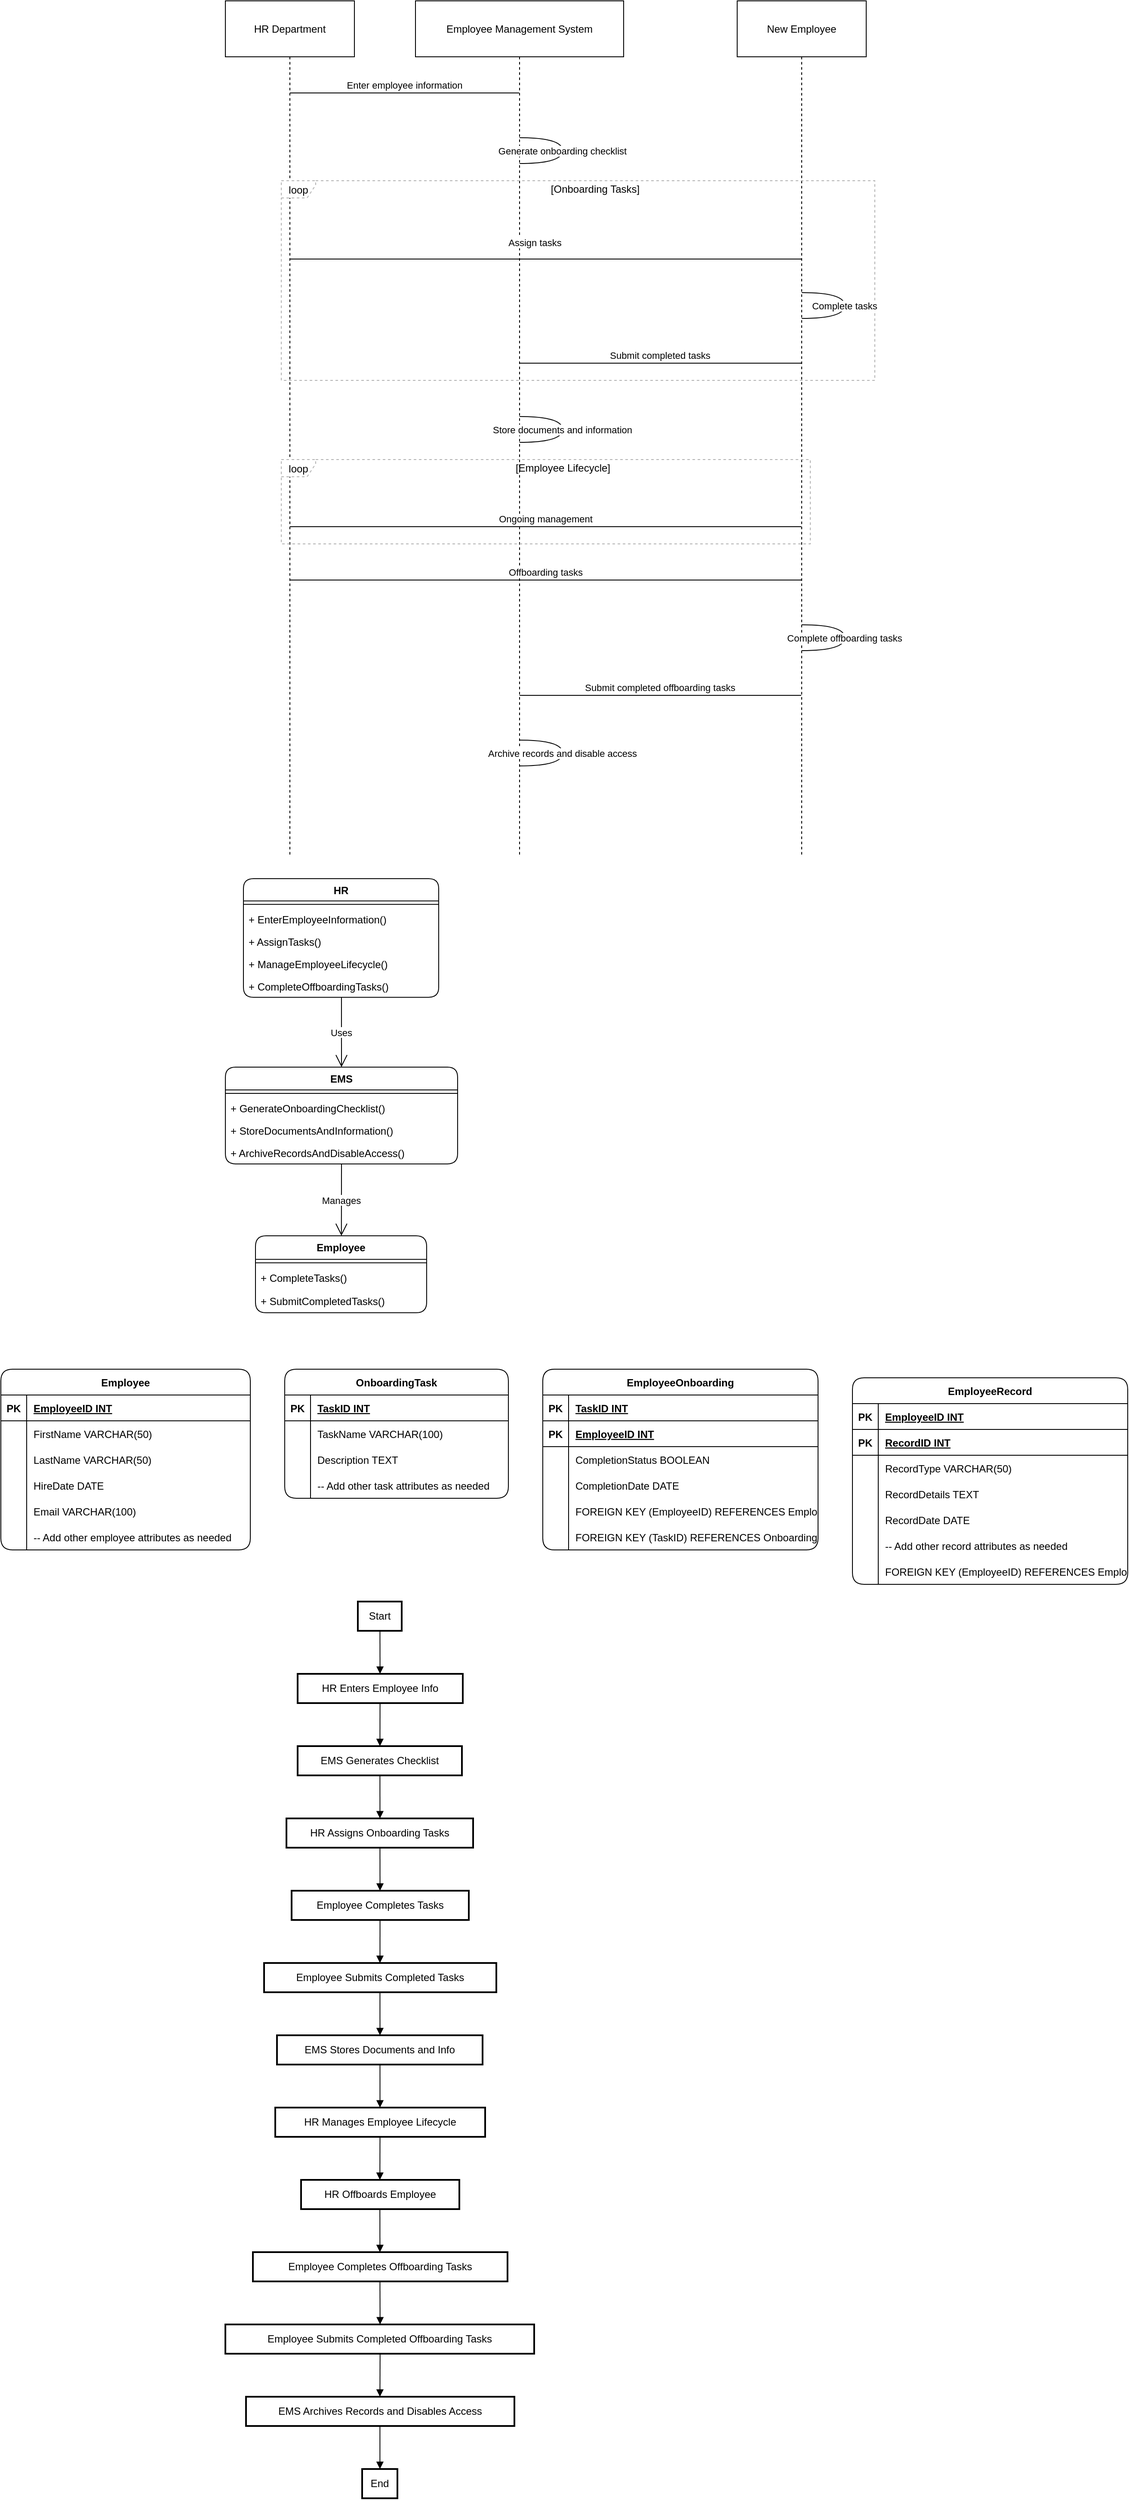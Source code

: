 <mxfile version="22.0.4" type="github">
  <diagram name="Page-1" id="zlN3Yg1d3MWlkE1_YTVP">
    <mxGraphModel dx="2261" dy="790" grid="1" gridSize="10" guides="1" tooltips="1" connect="1" arrows="1" fold="1" page="1" pageScale="1" pageWidth="827" pageHeight="1169" math="0" shadow="0">
      <root>
        <mxCell id="0" />
        <mxCell id="1" parent="0" />
        <mxCell id="oxWqg1YV06Ovz-I7pYca-1" value="HR Department" style="shape=umlLifeline;perimeter=lifelinePerimeter;whiteSpace=wrap;container=1;dropTarget=0;collapsible=0;recursiveResize=0;outlineConnect=0;portConstraint=eastwest;newEdgeStyle={&quot;edgeStyle&quot;:&quot;elbowEdgeStyle&quot;,&quot;elbow&quot;:&quot;vertical&quot;,&quot;curved&quot;:0,&quot;rounded&quot;:0};size=65;" vertex="1" parent="1">
          <mxGeometry x="20" y="20" width="150" height="994" as="geometry" />
        </mxCell>
        <mxCell id="oxWqg1YV06Ovz-I7pYca-2" value="Employee Management System" style="shape=umlLifeline;perimeter=lifelinePerimeter;whiteSpace=wrap;container=1;dropTarget=0;collapsible=0;recursiveResize=0;outlineConnect=0;portConstraint=eastwest;newEdgeStyle={&quot;edgeStyle&quot;:&quot;elbowEdgeStyle&quot;,&quot;elbow&quot;:&quot;vertical&quot;,&quot;curved&quot;:0,&quot;rounded&quot;:0};size=65;" vertex="1" parent="1">
          <mxGeometry x="241" y="20" width="242" height="994" as="geometry" />
        </mxCell>
        <mxCell id="oxWqg1YV06Ovz-I7pYca-3" value="New Employee" style="shape=umlLifeline;perimeter=lifelinePerimeter;whiteSpace=wrap;container=1;dropTarget=0;collapsible=0;recursiveResize=0;outlineConnect=0;portConstraint=eastwest;newEdgeStyle={&quot;edgeStyle&quot;:&quot;elbowEdgeStyle&quot;,&quot;elbow&quot;:&quot;vertical&quot;,&quot;curved&quot;:0,&quot;rounded&quot;:0};size=65;" vertex="1" parent="1">
          <mxGeometry x="615" y="20" width="150" height="994" as="geometry" />
        </mxCell>
        <mxCell id="oxWqg1YV06Ovz-I7pYca-4" value="loop" style="shape=umlFrame;dashed=1;pointerEvents=0;dropTarget=0;strokeColor=#B3B3B3;height=20;width=40" vertex="1" parent="1">
          <mxGeometry x="85" y="229" width="690" height="232" as="geometry" />
        </mxCell>
        <mxCell id="oxWqg1YV06Ovz-I7pYca-5" value="[Onboarding Tasks]" style="text;strokeColor=none;fillColor=none;align=center;verticalAlign=middle;whiteSpace=wrap;" vertex="1" parent="oxWqg1YV06Ovz-I7pYca-4">
          <mxGeometry x="40" width="650" height="20" as="geometry" />
        </mxCell>
        <mxCell id="oxWqg1YV06Ovz-I7pYca-6" value="loop" style="shape=umlFrame;dashed=1;pointerEvents=0;dropTarget=0;strokeColor=#B3B3B3;height=20;width=40" vertex="1" parent="1">
          <mxGeometry x="85" y="553" width="615" height="98" as="geometry" />
        </mxCell>
        <mxCell id="oxWqg1YV06Ovz-I7pYca-7" value="[Employee Lifecycle]" style="text;strokeColor=none;fillColor=none;align=center;verticalAlign=middle;whiteSpace=wrap;" vertex="1" parent="oxWqg1YV06Ovz-I7pYca-6">
          <mxGeometry x="40" width="575" height="20" as="geometry" />
        </mxCell>
        <mxCell id="oxWqg1YV06Ovz-I7pYca-8" value="Enter employee information" style="verticalAlign=bottom;endArrow=block;edgeStyle=elbowEdgeStyle;elbow=vertical;curved=0;rounded=0;endArrow=none;" edge="1" parent="1" source="oxWqg1YV06Ovz-I7pYca-1" target="oxWqg1YV06Ovz-I7pYca-2">
          <mxGeometry relative="1" as="geometry">
            <Array as="points">
              <mxPoint x="239" y="127" />
            </Array>
          </mxGeometry>
        </mxCell>
        <mxCell id="oxWqg1YV06Ovz-I7pYca-9" value="Generate onboarding checklist" style="curved=1;endArrow=none;rounded=0;" edge="1" parent="1" source="oxWqg1YV06Ovz-I7pYca-2" target="oxWqg1YV06Ovz-I7pYca-2">
          <mxGeometry relative="1" as="geometry">
            <Array as="points">
              <mxPoint x="412" y="179" />
              <mxPoint x="412" y="209" />
            </Array>
          </mxGeometry>
        </mxCell>
        <mxCell id="oxWqg1YV06Ovz-I7pYca-10" value="Assign tasks" style="verticalAlign=bottom;endArrow=block;edgeStyle=elbowEdgeStyle;elbow=vertical;curved=0;rounded=0;endArrow=none;" edge="1" parent="1">
          <mxGeometry x="-0.042" y="10" relative="1" as="geometry">
            <Array as="points">
              <mxPoint x="403.5" y="320" />
            </Array>
            <mxPoint x="95" y="320" as="sourcePoint" />
            <mxPoint x="690" y="320" as="targetPoint" />
            <mxPoint as="offset" />
          </mxGeometry>
        </mxCell>
        <mxCell id="oxWqg1YV06Ovz-I7pYca-11" value="Complete tasks" style="curved=1;endArrow=none;rounded=0;" edge="1" parent="1" source="oxWqg1YV06Ovz-I7pYca-3" target="oxWqg1YV06Ovz-I7pYca-3">
          <mxGeometry relative="1" as="geometry">
            <Array as="points">
              <mxPoint x="740" y="359" />
              <mxPoint x="740" y="389" />
            </Array>
          </mxGeometry>
        </mxCell>
        <mxCell id="oxWqg1YV06Ovz-I7pYca-12" value="Submit completed tasks" style="verticalAlign=bottom;endArrow=block;edgeStyle=elbowEdgeStyle;elbow=vertical;curved=0;rounded=0;endArrow=none;" edge="1" parent="1" source="oxWqg1YV06Ovz-I7pYca-3" target="oxWqg1YV06Ovz-I7pYca-2">
          <mxGeometry relative="1" as="geometry">
            <Array as="points">
              <mxPoint x="536" y="441" />
            </Array>
          </mxGeometry>
        </mxCell>
        <mxCell id="oxWqg1YV06Ovz-I7pYca-13" value="Store documents and information" style="curved=1;endArrow=none;rounded=0;" edge="1" parent="1" source="oxWqg1YV06Ovz-I7pYca-2" target="oxWqg1YV06Ovz-I7pYca-2">
          <mxGeometry relative="1" as="geometry">
            <Array as="points">
              <mxPoint x="412" y="503" />
              <mxPoint x="412" y="533" />
            </Array>
          </mxGeometry>
        </mxCell>
        <mxCell id="oxWqg1YV06Ovz-I7pYca-14" value="Ongoing management" style="verticalAlign=bottom;endArrow=block;edgeStyle=elbowEdgeStyle;elbow=vertical;curved=0;rounded=0;endArrow=none;" edge="1" parent="1" source="oxWqg1YV06Ovz-I7pYca-1" target="oxWqg1YV06Ovz-I7pYca-3">
          <mxGeometry relative="1" as="geometry">
            <Array as="points">
              <mxPoint x="403" y="631" />
            </Array>
          </mxGeometry>
        </mxCell>
        <mxCell id="oxWqg1YV06Ovz-I7pYca-15" value="Offboarding tasks" style="verticalAlign=bottom;endArrow=block;edgeStyle=elbowEdgeStyle;elbow=vertical;curved=0;rounded=0;endArrow=none;" edge="1" parent="1" source="oxWqg1YV06Ovz-I7pYca-1" target="oxWqg1YV06Ovz-I7pYca-3">
          <mxGeometry relative="1" as="geometry">
            <Array as="points">
              <mxPoint x="403" y="693" />
            </Array>
          </mxGeometry>
        </mxCell>
        <mxCell id="oxWqg1YV06Ovz-I7pYca-16" value="Complete offboarding tasks" style="curved=1;endArrow=none;rounded=0;" edge="1" parent="1" source="oxWqg1YV06Ovz-I7pYca-3" target="oxWqg1YV06Ovz-I7pYca-3">
          <mxGeometry relative="1" as="geometry">
            <Array as="points">
              <mxPoint x="740" y="745" />
              <mxPoint x="740" y="775" />
            </Array>
          </mxGeometry>
        </mxCell>
        <mxCell id="oxWqg1YV06Ovz-I7pYca-17" value="Submit completed offboarding tasks" style="verticalAlign=bottom;endArrow=block;edgeStyle=elbowEdgeStyle;elbow=vertical;curved=0;rounded=0;endArrow=none;" edge="1" parent="1" source="oxWqg1YV06Ovz-I7pYca-3" target="oxWqg1YV06Ovz-I7pYca-2">
          <mxGeometry relative="1" as="geometry">
            <Array as="points">
              <mxPoint x="536" y="827" />
            </Array>
          </mxGeometry>
        </mxCell>
        <mxCell id="oxWqg1YV06Ovz-I7pYca-18" value="Archive records and disable access" style="curved=1;endArrow=none;rounded=0;" edge="1" parent="1" source="oxWqg1YV06Ovz-I7pYca-2" target="oxWqg1YV06Ovz-I7pYca-2">
          <mxGeometry relative="1" as="geometry">
            <Array as="points">
              <mxPoint x="412" y="879" />
              <mxPoint x="412" y="909" />
            </Array>
          </mxGeometry>
        </mxCell>
        <mxCell id="oxWqg1YV06Ovz-I7pYca-19" value="HR" style="swimlane;fontStyle=1;align=center;verticalAlign=top;childLayout=stackLayout;horizontal=1;startSize=25.818;horizontalStack=0;resizeParent=1;resizeParentMax=0;resizeLast=0;collapsible=0;marginBottom=0;rounded=1;" vertex="1" parent="1">
          <mxGeometry x="41" y="1040" width="227" height="137.818" as="geometry" />
        </mxCell>
        <mxCell id="oxWqg1YV06Ovz-I7pYca-20" style="line;strokeWidth=1;fillColor=none;align=left;verticalAlign=middle;spacingTop=-1;spacingLeft=3;spacingRight=3;rotatable=0;labelPosition=right;points=[];portConstraint=eastwest;strokeColor=inherit;" vertex="1" parent="oxWqg1YV06Ovz-I7pYca-19">
          <mxGeometry y="25.818" width="227" height="8" as="geometry" />
        </mxCell>
        <mxCell id="oxWqg1YV06Ovz-I7pYca-21" value="+ EnterEmployeeInformation()" style="text;strokeColor=none;fillColor=none;align=left;verticalAlign=top;spacingLeft=4;spacingRight=4;overflow=hidden;rotatable=0;points=[[0,0.5],[1,0.5]];portConstraint=eastwest;" vertex="1" parent="oxWqg1YV06Ovz-I7pYca-19">
          <mxGeometry y="33.818" width="227" height="26" as="geometry" />
        </mxCell>
        <mxCell id="oxWqg1YV06Ovz-I7pYca-22" value="+ AssignTasks()" style="text;strokeColor=none;fillColor=none;align=left;verticalAlign=top;spacingLeft=4;spacingRight=4;overflow=hidden;rotatable=0;points=[[0,0.5],[1,0.5]];portConstraint=eastwest;" vertex="1" parent="oxWqg1YV06Ovz-I7pYca-19">
          <mxGeometry y="59.818" width="227" height="26" as="geometry" />
        </mxCell>
        <mxCell id="oxWqg1YV06Ovz-I7pYca-23" value="+ ManageEmployeeLifecycle()" style="text;strokeColor=none;fillColor=none;align=left;verticalAlign=top;spacingLeft=4;spacingRight=4;overflow=hidden;rotatable=0;points=[[0,0.5],[1,0.5]];portConstraint=eastwest;" vertex="1" parent="oxWqg1YV06Ovz-I7pYca-19">
          <mxGeometry y="85.818" width="227" height="26" as="geometry" />
        </mxCell>
        <mxCell id="oxWqg1YV06Ovz-I7pYca-24" value="+ CompleteOffboardingTasks()" style="text;strokeColor=none;fillColor=none;align=left;verticalAlign=top;spacingLeft=4;spacingRight=4;overflow=hidden;rotatable=0;points=[[0,0.5],[1,0.5]];portConstraint=eastwest;" vertex="1" parent="oxWqg1YV06Ovz-I7pYca-19">
          <mxGeometry y="111.818" width="227" height="26" as="geometry" />
        </mxCell>
        <mxCell id="oxWqg1YV06Ovz-I7pYca-25" value="EMS" style="swimlane;fontStyle=1;align=center;verticalAlign=top;childLayout=stackLayout;horizontal=1;startSize=26.444;horizontalStack=0;resizeParent=1;resizeParentMax=0;resizeLast=0;collapsible=0;marginBottom=0;rounded=1;" vertex="1" parent="1">
          <mxGeometry x="20" y="1259" width="270" height="112.444" as="geometry" />
        </mxCell>
        <mxCell id="oxWqg1YV06Ovz-I7pYca-26" style="line;strokeWidth=1;fillColor=none;align=left;verticalAlign=middle;spacingTop=-1;spacingLeft=3;spacingRight=3;rotatable=0;labelPosition=right;points=[];portConstraint=eastwest;strokeColor=inherit;" vertex="1" parent="oxWqg1YV06Ovz-I7pYca-25">
          <mxGeometry y="26.444" width="270" height="8" as="geometry" />
        </mxCell>
        <mxCell id="oxWqg1YV06Ovz-I7pYca-27" value="+ GenerateOnboardingChecklist()" style="text;strokeColor=none;fillColor=none;align=left;verticalAlign=top;spacingLeft=4;spacingRight=4;overflow=hidden;rotatable=0;points=[[0,0.5],[1,0.5]];portConstraint=eastwest;" vertex="1" parent="oxWqg1YV06Ovz-I7pYca-25">
          <mxGeometry y="34.444" width="270" height="26" as="geometry" />
        </mxCell>
        <mxCell id="oxWqg1YV06Ovz-I7pYca-28" value="+ StoreDocumentsAndInformation()" style="text;strokeColor=none;fillColor=none;align=left;verticalAlign=top;spacingLeft=4;spacingRight=4;overflow=hidden;rotatable=0;points=[[0,0.5],[1,0.5]];portConstraint=eastwest;" vertex="1" parent="oxWqg1YV06Ovz-I7pYca-25">
          <mxGeometry y="60.444" width="270" height="26" as="geometry" />
        </mxCell>
        <mxCell id="oxWqg1YV06Ovz-I7pYca-29" value="+ ArchiveRecordsAndDisableAccess()" style="text;strokeColor=none;fillColor=none;align=left;verticalAlign=top;spacingLeft=4;spacingRight=4;overflow=hidden;rotatable=0;points=[[0,0.5],[1,0.5]];portConstraint=eastwest;" vertex="1" parent="oxWqg1YV06Ovz-I7pYca-25">
          <mxGeometry y="86.444" width="270" height="26" as="geometry" />
        </mxCell>
        <mxCell id="oxWqg1YV06Ovz-I7pYca-30" value="Employee" style="swimlane;fontStyle=1;align=center;verticalAlign=top;childLayout=stackLayout;horizontal=1;startSize=27.429;horizontalStack=0;resizeParent=1;resizeParentMax=0;resizeLast=0;collapsible=0;marginBottom=0;rounded=1;" vertex="1" parent="1">
          <mxGeometry x="55" y="1455" width="199" height="89.429" as="geometry" />
        </mxCell>
        <mxCell id="oxWqg1YV06Ovz-I7pYca-31" style="line;strokeWidth=1;fillColor=none;align=left;verticalAlign=middle;spacingTop=-1;spacingLeft=3;spacingRight=3;rotatable=0;labelPosition=right;points=[];portConstraint=eastwest;strokeColor=inherit;" vertex="1" parent="oxWqg1YV06Ovz-I7pYca-30">
          <mxGeometry y="27.429" width="199" height="8" as="geometry" />
        </mxCell>
        <mxCell id="oxWqg1YV06Ovz-I7pYca-32" value="+ CompleteTasks()" style="text;strokeColor=none;fillColor=none;align=left;verticalAlign=top;spacingLeft=4;spacingRight=4;overflow=hidden;rotatable=0;points=[[0,0.5],[1,0.5]];portConstraint=eastwest;" vertex="1" parent="oxWqg1YV06Ovz-I7pYca-30">
          <mxGeometry y="35.429" width="199" height="27" as="geometry" />
        </mxCell>
        <mxCell id="oxWqg1YV06Ovz-I7pYca-33" value="+ SubmitCompletedTasks()" style="text;strokeColor=none;fillColor=none;align=left;verticalAlign=top;spacingLeft=4;spacingRight=4;overflow=hidden;rotatable=0;points=[[0,0.5],[1,0.5]];portConstraint=eastwest;" vertex="1" parent="oxWqg1YV06Ovz-I7pYca-30">
          <mxGeometry y="62.429" width="199" height="27" as="geometry" />
        </mxCell>
        <mxCell id="oxWqg1YV06Ovz-I7pYca-34" value="Uses" style="curved=1;startArrow=none;endArrow=open;endSize=12;exitX=0.502;exitY=1;entryX=0.5;entryY=0;rounded=0;" edge="1" parent="1" source="oxWqg1YV06Ovz-I7pYca-19" target="oxWqg1YV06Ovz-I7pYca-25">
          <mxGeometry relative="1" as="geometry">
            <Array as="points" />
          </mxGeometry>
        </mxCell>
        <mxCell id="oxWqg1YV06Ovz-I7pYca-35" value="Manages" style="curved=1;startArrow=none;endArrow=open;endSize=12;exitX=0.5;exitY=1;entryX=0.502;entryY=0;rounded=0;" edge="1" parent="1" source="oxWqg1YV06Ovz-I7pYca-25" target="oxWqg1YV06Ovz-I7pYca-30">
          <mxGeometry relative="1" as="geometry">
            <Array as="points" />
          </mxGeometry>
        </mxCell>
        <mxCell id="oxWqg1YV06Ovz-I7pYca-36" value="Employee" style="shape=table;startSize=30;container=1;collapsible=1;childLayout=tableLayout;fixedRows=1;rowLines=0;fontStyle=1;align=center;resizeLast=1;rounded=1;" vertex="1" parent="1">
          <mxGeometry x="-241" y="1610" width="290" height="210" as="geometry" />
        </mxCell>
        <mxCell id="oxWqg1YV06Ovz-I7pYca-37" value="" style="shape=tableRow;horizontal=0;startSize=0;swimlaneHead=0;swimlaneBody=0;fillColor=none;collapsible=0;dropTarget=0;points=[[0,0.5],[1,0.5]];portConstraint=eastwest;strokeColor=inherit;top=0;left=0;right=0;bottom=1;" vertex="1" parent="oxWqg1YV06Ovz-I7pYca-36">
          <mxGeometry y="30" width="290" height="30" as="geometry" />
        </mxCell>
        <mxCell id="oxWqg1YV06Ovz-I7pYca-38" value="PK" style="shape=partialRectangle;overflow=hidden;connectable=0;fillColor=none;strokeColor=inherit;top=0;left=0;bottom=0;right=0;fontStyle=1;" vertex="1" parent="oxWqg1YV06Ovz-I7pYca-37">
          <mxGeometry width="30" height="30" as="geometry">
            <mxRectangle width="30" height="30" as="alternateBounds" />
          </mxGeometry>
        </mxCell>
        <mxCell id="oxWqg1YV06Ovz-I7pYca-39" value="EmployeeID INT " style="shape=partialRectangle;overflow=hidden;connectable=0;fillColor=none;align=left;strokeColor=inherit;top=0;left=0;bottom=0;right=0;spacingLeft=6;fontStyle=5;" vertex="1" parent="oxWqg1YV06Ovz-I7pYca-37">
          <mxGeometry x="30" width="260" height="30" as="geometry">
            <mxRectangle width="260" height="30" as="alternateBounds" />
          </mxGeometry>
        </mxCell>
        <mxCell id="oxWqg1YV06Ovz-I7pYca-40" value="" style="shape=tableRow;horizontal=0;startSize=0;swimlaneHead=0;swimlaneBody=0;fillColor=none;collapsible=0;dropTarget=0;points=[[0,0.5],[1,0.5]];portConstraint=eastwest;strokeColor=inherit;top=0;left=0;right=0;bottom=0;" vertex="1" parent="oxWqg1YV06Ovz-I7pYca-36">
          <mxGeometry y="60" width="290" height="30" as="geometry" />
        </mxCell>
        <mxCell id="oxWqg1YV06Ovz-I7pYca-41" value="" style="shape=partialRectangle;overflow=hidden;connectable=0;fillColor=none;strokeColor=inherit;top=0;left=0;bottom=0;right=0;" vertex="1" parent="oxWqg1YV06Ovz-I7pYca-40">
          <mxGeometry width="30" height="30" as="geometry">
            <mxRectangle width="30" height="30" as="alternateBounds" />
          </mxGeometry>
        </mxCell>
        <mxCell id="oxWqg1YV06Ovz-I7pYca-42" value="FirstName VARCHAR(50)" style="shape=partialRectangle;overflow=hidden;connectable=0;fillColor=none;align=left;strokeColor=inherit;top=0;left=0;bottom=0;right=0;spacingLeft=6;" vertex="1" parent="oxWqg1YV06Ovz-I7pYca-40">
          <mxGeometry x="30" width="260" height="30" as="geometry">
            <mxRectangle width="260" height="30" as="alternateBounds" />
          </mxGeometry>
        </mxCell>
        <mxCell id="oxWqg1YV06Ovz-I7pYca-43" value="" style="shape=tableRow;horizontal=0;startSize=0;swimlaneHead=0;swimlaneBody=0;fillColor=none;collapsible=0;dropTarget=0;points=[[0,0.5],[1,0.5]];portConstraint=eastwest;strokeColor=inherit;top=0;left=0;right=0;bottom=0;" vertex="1" parent="oxWqg1YV06Ovz-I7pYca-36">
          <mxGeometry y="90" width="290" height="30" as="geometry" />
        </mxCell>
        <mxCell id="oxWqg1YV06Ovz-I7pYca-44" value="" style="shape=partialRectangle;overflow=hidden;connectable=0;fillColor=none;strokeColor=inherit;top=0;left=0;bottom=0;right=0;" vertex="1" parent="oxWqg1YV06Ovz-I7pYca-43">
          <mxGeometry width="30" height="30" as="geometry">
            <mxRectangle width="30" height="30" as="alternateBounds" />
          </mxGeometry>
        </mxCell>
        <mxCell id="oxWqg1YV06Ovz-I7pYca-45" value="LastName VARCHAR(50)" style="shape=partialRectangle;overflow=hidden;connectable=0;fillColor=none;align=left;strokeColor=inherit;top=0;left=0;bottom=0;right=0;spacingLeft=6;" vertex="1" parent="oxWqg1YV06Ovz-I7pYca-43">
          <mxGeometry x="30" width="260" height="30" as="geometry">
            <mxRectangle width="260" height="30" as="alternateBounds" />
          </mxGeometry>
        </mxCell>
        <mxCell id="oxWqg1YV06Ovz-I7pYca-46" value="" style="shape=tableRow;horizontal=0;startSize=0;swimlaneHead=0;swimlaneBody=0;fillColor=none;collapsible=0;dropTarget=0;points=[[0,0.5],[1,0.5]];portConstraint=eastwest;strokeColor=inherit;top=0;left=0;right=0;bottom=0;" vertex="1" parent="oxWqg1YV06Ovz-I7pYca-36">
          <mxGeometry y="120" width="290" height="30" as="geometry" />
        </mxCell>
        <mxCell id="oxWqg1YV06Ovz-I7pYca-47" value="" style="shape=partialRectangle;overflow=hidden;connectable=0;fillColor=none;strokeColor=inherit;top=0;left=0;bottom=0;right=0;" vertex="1" parent="oxWqg1YV06Ovz-I7pYca-46">
          <mxGeometry width="30" height="30" as="geometry">
            <mxRectangle width="30" height="30" as="alternateBounds" />
          </mxGeometry>
        </mxCell>
        <mxCell id="oxWqg1YV06Ovz-I7pYca-48" value="HireDate DATE" style="shape=partialRectangle;overflow=hidden;connectable=0;fillColor=none;align=left;strokeColor=inherit;top=0;left=0;bottom=0;right=0;spacingLeft=6;" vertex="1" parent="oxWqg1YV06Ovz-I7pYca-46">
          <mxGeometry x="30" width="260" height="30" as="geometry">
            <mxRectangle width="260" height="30" as="alternateBounds" />
          </mxGeometry>
        </mxCell>
        <mxCell id="oxWqg1YV06Ovz-I7pYca-49" value="" style="shape=tableRow;horizontal=0;startSize=0;swimlaneHead=0;swimlaneBody=0;fillColor=none;collapsible=0;dropTarget=0;points=[[0,0.5],[1,0.5]];portConstraint=eastwest;strokeColor=inherit;top=0;left=0;right=0;bottom=0;" vertex="1" parent="oxWqg1YV06Ovz-I7pYca-36">
          <mxGeometry y="150" width="290" height="30" as="geometry" />
        </mxCell>
        <mxCell id="oxWqg1YV06Ovz-I7pYca-50" value="" style="shape=partialRectangle;overflow=hidden;connectable=0;fillColor=none;strokeColor=inherit;top=0;left=0;bottom=0;right=0;" vertex="1" parent="oxWqg1YV06Ovz-I7pYca-49">
          <mxGeometry width="30" height="30" as="geometry">
            <mxRectangle width="30" height="30" as="alternateBounds" />
          </mxGeometry>
        </mxCell>
        <mxCell id="oxWqg1YV06Ovz-I7pYca-51" value="Email VARCHAR(100)" style="shape=partialRectangle;overflow=hidden;connectable=0;fillColor=none;align=left;strokeColor=inherit;top=0;left=0;bottom=0;right=0;spacingLeft=6;" vertex="1" parent="oxWqg1YV06Ovz-I7pYca-49">
          <mxGeometry x="30" width="260" height="30" as="geometry">
            <mxRectangle width="260" height="30" as="alternateBounds" />
          </mxGeometry>
        </mxCell>
        <mxCell id="oxWqg1YV06Ovz-I7pYca-52" value="" style="shape=tableRow;horizontal=0;startSize=0;swimlaneHead=0;swimlaneBody=0;fillColor=none;collapsible=0;dropTarget=0;points=[[0,0.5],[1,0.5]];portConstraint=eastwest;strokeColor=inherit;top=0;left=0;right=0;bottom=0;" vertex="1" parent="oxWqg1YV06Ovz-I7pYca-36">
          <mxGeometry y="180" width="290" height="30" as="geometry" />
        </mxCell>
        <mxCell id="oxWqg1YV06Ovz-I7pYca-53" value="" style="shape=partialRectangle;overflow=hidden;connectable=0;fillColor=none;strokeColor=inherit;top=0;left=0;bottom=0;right=0;" vertex="1" parent="oxWqg1YV06Ovz-I7pYca-52">
          <mxGeometry width="30" height="30" as="geometry">
            <mxRectangle width="30" height="30" as="alternateBounds" />
          </mxGeometry>
        </mxCell>
        <mxCell id="oxWqg1YV06Ovz-I7pYca-54" value="-- Add other employee attributes as needed" style="shape=partialRectangle;overflow=hidden;connectable=0;fillColor=none;align=left;strokeColor=inherit;top=0;left=0;bottom=0;right=0;spacingLeft=6;" vertex="1" parent="oxWqg1YV06Ovz-I7pYca-52">
          <mxGeometry x="30" width="260" height="30" as="geometry">
            <mxRectangle width="260" height="30" as="alternateBounds" />
          </mxGeometry>
        </mxCell>
        <mxCell id="oxWqg1YV06Ovz-I7pYca-55" value="OnboardingTask" style="shape=table;startSize=30;container=1;collapsible=1;childLayout=tableLayout;fixedRows=1;rowLines=0;fontStyle=1;align=center;resizeLast=1;rounded=1;" vertex="1" parent="1">
          <mxGeometry x="89" y="1610" width="260" height="150" as="geometry" />
        </mxCell>
        <mxCell id="oxWqg1YV06Ovz-I7pYca-56" value="" style="shape=tableRow;horizontal=0;startSize=0;swimlaneHead=0;swimlaneBody=0;fillColor=none;collapsible=0;dropTarget=0;points=[[0,0.5],[1,0.5]];portConstraint=eastwest;strokeColor=inherit;top=0;left=0;right=0;bottom=1;" vertex="1" parent="oxWqg1YV06Ovz-I7pYca-55">
          <mxGeometry y="30" width="260" height="30" as="geometry" />
        </mxCell>
        <mxCell id="oxWqg1YV06Ovz-I7pYca-57" value="PK" style="shape=partialRectangle;overflow=hidden;connectable=0;fillColor=none;strokeColor=inherit;top=0;left=0;bottom=0;right=0;fontStyle=1;" vertex="1" parent="oxWqg1YV06Ovz-I7pYca-56">
          <mxGeometry width="30" height="30" as="geometry">
            <mxRectangle width="30" height="30" as="alternateBounds" />
          </mxGeometry>
        </mxCell>
        <mxCell id="oxWqg1YV06Ovz-I7pYca-58" value="TaskID INT " style="shape=partialRectangle;overflow=hidden;connectable=0;fillColor=none;align=left;strokeColor=inherit;top=0;left=0;bottom=0;right=0;spacingLeft=6;fontStyle=5;" vertex="1" parent="oxWqg1YV06Ovz-I7pYca-56">
          <mxGeometry x="30" width="230" height="30" as="geometry">
            <mxRectangle width="230" height="30" as="alternateBounds" />
          </mxGeometry>
        </mxCell>
        <mxCell id="oxWqg1YV06Ovz-I7pYca-59" value="" style="shape=tableRow;horizontal=0;startSize=0;swimlaneHead=0;swimlaneBody=0;fillColor=none;collapsible=0;dropTarget=0;points=[[0,0.5],[1,0.5]];portConstraint=eastwest;strokeColor=inherit;top=0;left=0;right=0;bottom=0;" vertex="1" parent="oxWqg1YV06Ovz-I7pYca-55">
          <mxGeometry y="60" width="260" height="30" as="geometry" />
        </mxCell>
        <mxCell id="oxWqg1YV06Ovz-I7pYca-60" value="" style="shape=partialRectangle;overflow=hidden;connectable=0;fillColor=none;strokeColor=inherit;top=0;left=0;bottom=0;right=0;" vertex="1" parent="oxWqg1YV06Ovz-I7pYca-59">
          <mxGeometry width="30" height="30" as="geometry">
            <mxRectangle width="30" height="30" as="alternateBounds" />
          </mxGeometry>
        </mxCell>
        <mxCell id="oxWqg1YV06Ovz-I7pYca-61" value="TaskName VARCHAR(100)" style="shape=partialRectangle;overflow=hidden;connectable=0;fillColor=none;align=left;strokeColor=inherit;top=0;left=0;bottom=0;right=0;spacingLeft=6;" vertex="1" parent="oxWqg1YV06Ovz-I7pYca-59">
          <mxGeometry x="30" width="230" height="30" as="geometry">
            <mxRectangle width="230" height="30" as="alternateBounds" />
          </mxGeometry>
        </mxCell>
        <mxCell id="oxWqg1YV06Ovz-I7pYca-62" value="" style="shape=tableRow;horizontal=0;startSize=0;swimlaneHead=0;swimlaneBody=0;fillColor=none;collapsible=0;dropTarget=0;points=[[0,0.5],[1,0.5]];portConstraint=eastwest;strokeColor=inherit;top=0;left=0;right=0;bottom=0;" vertex="1" parent="oxWqg1YV06Ovz-I7pYca-55">
          <mxGeometry y="90" width="260" height="30" as="geometry" />
        </mxCell>
        <mxCell id="oxWqg1YV06Ovz-I7pYca-63" value="" style="shape=partialRectangle;overflow=hidden;connectable=0;fillColor=none;strokeColor=inherit;top=0;left=0;bottom=0;right=0;" vertex="1" parent="oxWqg1YV06Ovz-I7pYca-62">
          <mxGeometry width="30" height="30" as="geometry">
            <mxRectangle width="30" height="30" as="alternateBounds" />
          </mxGeometry>
        </mxCell>
        <mxCell id="oxWqg1YV06Ovz-I7pYca-64" value="Description TEXT" style="shape=partialRectangle;overflow=hidden;connectable=0;fillColor=none;align=left;strokeColor=inherit;top=0;left=0;bottom=0;right=0;spacingLeft=6;" vertex="1" parent="oxWqg1YV06Ovz-I7pYca-62">
          <mxGeometry x="30" width="230" height="30" as="geometry">
            <mxRectangle width="230" height="30" as="alternateBounds" />
          </mxGeometry>
        </mxCell>
        <mxCell id="oxWqg1YV06Ovz-I7pYca-65" value="" style="shape=tableRow;horizontal=0;startSize=0;swimlaneHead=0;swimlaneBody=0;fillColor=none;collapsible=0;dropTarget=0;points=[[0,0.5],[1,0.5]];portConstraint=eastwest;strokeColor=inherit;top=0;left=0;right=0;bottom=0;" vertex="1" parent="oxWqg1YV06Ovz-I7pYca-55">
          <mxGeometry y="120" width="260" height="30" as="geometry" />
        </mxCell>
        <mxCell id="oxWqg1YV06Ovz-I7pYca-66" value="" style="shape=partialRectangle;overflow=hidden;connectable=0;fillColor=none;strokeColor=inherit;top=0;left=0;bottom=0;right=0;" vertex="1" parent="oxWqg1YV06Ovz-I7pYca-65">
          <mxGeometry width="30" height="30" as="geometry">
            <mxRectangle width="30" height="30" as="alternateBounds" />
          </mxGeometry>
        </mxCell>
        <mxCell id="oxWqg1YV06Ovz-I7pYca-67" value="-- Add other task attributes as needed" style="shape=partialRectangle;overflow=hidden;connectable=0;fillColor=none;align=left;strokeColor=inherit;top=0;left=0;bottom=0;right=0;spacingLeft=6;" vertex="1" parent="oxWqg1YV06Ovz-I7pYca-65">
          <mxGeometry x="30" width="230" height="30" as="geometry">
            <mxRectangle width="230" height="30" as="alternateBounds" />
          </mxGeometry>
        </mxCell>
        <mxCell id="oxWqg1YV06Ovz-I7pYca-68" value="EmployeeOnboarding" style="shape=table;startSize=30;container=1;collapsible=1;childLayout=tableLayout;fixedRows=1;rowLines=0;fontStyle=1;align=center;resizeLast=1;rounded=1;" vertex="1" parent="1">
          <mxGeometry x="389" y="1610" width="320" height="210" as="geometry" />
        </mxCell>
        <mxCell id="oxWqg1YV06Ovz-I7pYca-69" value="" style="shape=tableRow;horizontal=0;startSize=0;swimlaneHead=0;swimlaneBody=0;fillColor=none;collapsible=0;dropTarget=0;points=[[0,0.5],[1,0.5]];portConstraint=eastwest;strokeColor=inherit;top=0;left=0;right=0;bottom=1;" vertex="1" parent="oxWqg1YV06Ovz-I7pYca-68">
          <mxGeometry y="30" width="320" height="30" as="geometry" />
        </mxCell>
        <mxCell id="oxWqg1YV06Ovz-I7pYca-70" value="PK" style="shape=partialRectangle;overflow=hidden;connectable=0;fillColor=none;strokeColor=inherit;top=0;left=0;bottom=0;right=0;fontStyle=1;" vertex="1" parent="oxWqg1YV06Ovz-I7pYca-69">
          <mxGeometry width="30" height="30" as="geometry">
            <mxRectangle width="30" height="30" as="alternateBounds" />
          </mxGeometry>
        </mxCell>
        <mxCell id="oxWqg1YV06Ovz-I7pYca-71" value="TaskID INT" style="shape=partialRectangle;overflow=hidden;connectable=0;fillColor=none;align=left;strokeColor=inherit;top=0;left=0;bottom=0;right=0;spacingLeft=6;fontStyle=5;" vertex="1" parent="oxWqg1YV06Ovz-I7pYca-69">
          <mxGeometry x="30" width="290" height="30" as="geometry">
            <mxRectangle width="290" height="30" as="alternateBounds" />
          </mxGeometry>
        </mxCell>
        <mxCell id="oxWqg1YV06Ovz-I7pYca-72" value="" style="shape=tableRow;horizontal=0;startSize=0;swimlaneHead=0;swimlaneBody=0;fillColor=none;collapsible=0;dropTarget=0;points=[[0,0.5],[1,0.5]];portConstraint=eastwest;strokeColor=inherit;top=0;left=0;right=0;bottom=1;" vertex="1" parent="oxWqg1YV06Ovz-I7pYca-68">
          <mxGeometry y="60" width="320" height="30" as="geometry" />
        </mxCell>
        <mxCell id="oxWqg1YV06Ovz-I7pYca-73" value="PK" style="shape=partialRectangle;overflow=hidden;connectable=0;fillColor=none;strokeColor=inherit;top=0;left=0;bottom=0;right=0;fontStyle=1;" vertex="1" parent="oxWqg1YV06Ovz-I7pYca-72">
          <mxGeometry width="30" height="30" as="geometry">
            <mxRectangle width="30" height="30" as="alternateBounds" />
          </mxGeometry>
        </mxCell>
        <mxCell id="oxWqg1YV06Ovz-I7pYca-74" value="EmployeeID INT" style="shape=partialRectangle;overflow=hidden;connectable=0;fillColor=none;align=left;strokeColor=inherit;top=0;left=0;bottom=0;right=0;spacingLeft=6;fontStyle=5;" vertex="1" parent="oxWqg1YV06Ovz-I7pYca-72">
          <mxGeometry x="30" width="290" height="30" as="geometry">
            <mxRectangle width="290" height="30" as="alternateBounds" />
          </mxGeometry>
        </mxCell>
        <mxCell id="oxWqg1YV06Ovz-I7pYca-75" value="" style="shape=tableRow;horizontal=0;startSize=0;swimlaneHead=0;swimlaneBody=0;fillColor=none;collapsible=0;dropTarget=0;points=[[0,0.5],[1,0.5]];portConstraint=eastwest;strokeColor=inherit;top=0;left=0;right=0;bottom=0;" vertex="1" parent="oxWqg1YV06Ovz-I7pYca-68">
          <mxGeometry y="90" width="320" height="30" as="geometry" />
        </mxCell>
        <mxCell id="oxWqg1YV06Ovz-I7pYca-76" value="" style="shape=partialRectangle;overflow=hidden;connectable=0;fillColor=none;strokeColor=inherit;top=0;left=0;bottom=0;right=0;" vertex="1" parent="oxWqg1YV06Ovz-I7pYca-75">
          <mxGeometry width="30" height="30" as="geometry">
            <mxRectangle width="30" height="30" as="alternateBounds" />
          </mxGeometry>
        </mxCell>
        <mxCell id="oxWqg1YV06Ovz-I7pYca-77" value="CompletionStatus BOOLEAN" style="shape=partialRectangle;overflow=hidden;connectable=0;fillColor=none;align=left;strokeColor=inherit;top=0;left=0;bottom=0;right=0;spacingLeft=6;" vertex="1" parent="oxWqg1YV06Ovz-I7pYca-75">
          <mxGeometry x="30" width="290" height="30" as="geometry">
            <mxRectangle width="290" height="30" as="alternateBounds" />
          </mxGeometry>
        </mxCell>
        <mxCell id="oxWqg1YV06Ovz-I7pYca-78" value="" style="shape=tableRow;horizontal=0;startSize=0;swimlaneHead=0;swimlaneBody=0;fillColor=none;collapsible=0;dropTarget=0;points=[[0,0.5],[1,0.5]];portConstraint=eastwest;strokeColor=inherit;top=0;left=0;right=0;bottom=0;" vertex="1" parent="oxWqg1YV06Ovz-I7pYca-68">
          <mxGeometry y="120" width="320" height="30" as="geometry" />
        </mxCell>
        <mxCell id="oxWqg1YV06Ovz-I7pYca-79" value="" style="shape=partialRectangle;overflow=hidden;connectable=0;fillColor=none;strokeColor=inherit;top=0;left=0;bottom=0;right=0;" vertex="1" parent="oxWqg1YV06Ovz-I7pYca-78">
          <mxGeometry width="30" height="30" as="geometry">
            <mxRectangle width="30" height="30" as="alternateBounds" />
          </mxGeometry>
        </mxCell>
        <mxCell id="oxWqg1YV06Ovz-I7pYca-80" value="CompletionDate DATE" style="shape=partialRectangle;overflow=hidden;connectable=0;fillColor=none;align=left;strokeColor=inherit;top=0;left=0;bottom=0;right=0;spacingLeft=6;" vertex="1" parent="oxWqg1YV06Ovz-I7pYca-78">
          <mxGeometry x="30" width="290" height="30" as="geometry">
            <mxRectangle width="290" height="30" as="alternateBounds" />
          </mxGeometry>
        </mxCell>
        <mxCell id="oxWqg1YV06Ovz-I7pYca-81" value="" style="shape=tableRow;horizontal=0;startSize=0;swimlaneHead=0;swimlaneBody=0;fillColor=none;collapsible=0;dropTarget=0;points=[[0,0.5],[1,0.5]];portConstraint=eastwest;strokeColor=inherit;top=0;left=0;right=0;bottom=0;" vertex="1" parent="oxWqg1YV06Ovz-I7pYca-68">
          <mxGeometry y="150" width="320" height="30" as="geometry" />
        </mxCell>
        <mxCell id="oxWqg1YV06Ovz-I7pYca-82" value="" style="shape=partialRectangle;overflow=hidden;connectable=0;fillColor=none;strokeColor=inherit;top=0;left=0;bottom=0;right=0;" vertex="1" parent="oxWqg1YV06Ovz-I7pYca-81">
          <mxGeometry width="30" height="30" as="geometry">
            <mxRectangle width="30" height="30" as="alternateBounds" />
          </mxGeometry>
        </mxCell>
        <mxCell id="oxWqg1YV06Ovz-I7pYca-83" value="FOREIGN KEY (EmployeeID) REFERENCES Employee(EmployeeID)" style="shape=partialRectangle;overflow=hidden;connectable=0;fillColor=none;align=left;strokeColor=inherit;top=0;left=0;bottom=0;right=0;spacingLeft=6;" vertex="1" parent="oxWqg1YV06Ovz-I7pYca-81">
          <mxGeometry x="30" width="290" height="30" as="geometry">
            <mxRectangle width="290" height="30" as="alternateBounds" />
          </mxGeometry>
        </mxCell>
        <mxCell id="oxWqg1YV06Ovz-I7pYca-84" value="" style="shape=tableRow;horizontal=0;startSize=0;swimlaneHead=0;swimlaneBody=0;fillColor=none;collapsible=0;dropTarget=0;points=[[0,0.5],[1,0.5]];portConstraint=eastwest;strokeColor=inherit;top=0;left=0;right=0;bottom=0;" vertex="1" parent="oxWqg1YV06Ovz-I7pYca-68">
          <mxGeometry y="180" width="320" height="30" as="geometry" />
        </mxCell>
        <mxCell id="oxWqg1YV06Ovz-I7pYca-85" value="" style="shape=partialRectangle;overflow=hidden;connectable=0;fillColor=none;strokeColor=inherit;top=0;left=0;bottom=0;right=0;" vertex="1" parent="oxWqg1YV06Ovz-I7pYca-84">
          <mxGeometry width="30" height="30" as="geometry">
            <mxRectangle width="30" height="30" as="alternateBounds" />
          </mxGeometry>
        </mxCell>
        <mxCell id="oxWqg1YV06Ovz-I7pYca-86" value="FOREIGN KEY (TaskID) REFERENCES OnboardingTask(TaskID)" style="shape=partialRectangle;overflow=hidden;connectable=0;fillColor=none;align=left;strokeColor=inherit;top=0;left=0;bottom=0;right=0;spacingLeft=6;" vertex="1" parent="oxWqg1YV06Ovz-I7pYca-84">
          <mxGeometry x="30" width="290" height="30" as="geometry">
            <mxRectangle width="290" height="30" as="alternateBounds" />
          </mxGeometry>
        </mxCell>
        <mxCell id="oxWqg1YV06Ovz-I7pYca-87" value="EmployeeRecord" style="shape=table;startSize=30;container=1;collapsible=1;childLayout=tableLayout;fixedRows=1;rowLines=0;fontStyle=1;align=center;resizeLast=1;rounded=1;" vertex="1" parent="1">
          <mxGeometry x="749" y="1620" width="320" height="240" as="geometry" />
        </mxCell>
        <mxCell id="oxWqg1YV06Ovz-I7pYca-88" value="" style="shape=tableRow;horizontal=0;startSize=0;swimlaneHead=0;swimlaneBody=0;fillColor=none;collapsible=0;dropTarget=0;points=[[0,0.5],[1,0.5]];portConstraint=eastwest;strokeColor=inherit;top=0;left=0;right=0;bottom=1;" vertex="1" parent="oxWqg1YV06Ovz-I7pYca-87">
          <mxGeometry y="30" width="320" height="30" as="geometry" />
        </mxCell>
        <mxCell id="oxWqg1YV06Ovz-I7pYca-89" value="PK" style="shape=partialRectangle;overflow=hidden;connectable=0;fillColor=none;strokeColor=inherit;top=0;left=0;bottom=0;right=0;fontStyle=1;" vertex="1" parent="oxWqg1YV06Ovz-I7pYca-88">
          <mxGeometry width="30" height="30" as="geometry">
            <mxRectangle width="30" height="30" as="alternateBounds" />
          </mxGeometry>
        </mxCell>
        <mxCell id="oxWqg1YV06Ovz-I7pYca-90" value="EmployeeID INT" style="shape=partialRectangle;overflow=hidden;connectable=0;fillColor=none;align=left;strokeColor=inherit;top=0;left=0;bottom=0;right=0;spacingLeft=6;fontStyle=5;" vertex="1" parent="oxWqg1YV06Ovz-I7pYca-88">
          <mxGeometry x="30" width="290" height="30" as="geometry">
            <mxRectangle width="290" height="30" as="alternateBounds" />
          </mxGeometry>
        </mxCell>
        <mxCell id="oxWqg1YV06Ovz-I7pYca-91" value="" style="shape=tableRow;horizontal=0;startSize=0;swimlaneHead=0;swimlaneBody=0;fillColor=none;collapsible=0;dropTarget=0;points=[[0,0.5],[1,0.5]];portConstraint=eastwest;strokeColor=inherit;top=0;left=0;right=0;bottom=1;" vertex="1" parent="oxWqg1YV06Ovz-I7pYca-87">
          <mxGeometry y="60" width="320" height="30" as="geometry" />
        </mxCell>
        <mxCell id="oxWqg1YV06Ovz-I7pYca-92" value="PK" style="shape=partialRectangle;overflow=hidden;connectable=0;fillColor=none;strokeColor=inherit;top=0;left=0;bottom=0;right=0;fontStyle=1;" vertex="1" parent="oxWqg1YV06Ovz-I7pYca-91">
          <mxGeometry width="30" height="30" as="geometry">
            <mxRectangle width="30" height="30" as="alternateBounds" />
          </mxGeometry>
        </mxCell>
        <mxCell id="oxWqg1YV06Ovz-I7pYca-93" value="RecordID INT " style="shape=partialRectangle;overflow=hidden;connectable=0;fillColor=none;align=left;strokeColor=inherit;top=0;left=0;bottom=0;right=0;spacingLeft=6;fontStyle=5;" vertex="1" parent="oxWqg1YV06Ovz-I7pYca-91">
          <mxGeometry x="30" width="290" height="30" as="geometry">
            <mxRectangle width="290" height="30" as="alternateBounds" />
          </mxGeometry>
        </mxCell>
        <mxCell id="oxWqg1YV06Ovz-I7pYca-94" value="" style="shape=tableRow;horizontal=0;startSize=0;swimlaneHead=0;swimlaneBody=0;fillColor=none;collapsible=0;dropTarget=0;points=[[0,0.5],[1,0.5]];portConstraint=eastwest;strokeColor=inherit;top=0;left=0;right=0;bottom=0;" vertex="1" parent="oxWqg1YV06Ovz-I7pYca-87">
          <mxGeometry y="90" width="320" height="30" as="geometry" />
        </mxCell>
        <mxCell id="oxWqg1YV06Ovz-I7pYca-95" value="" style="shape=partialRectangle;overflow=hidden;connectable=0;fillColor=none;strokeColor=inherit;top=0;left=0;bottom=0;right=0;" vertex="1" parent="oxWqg1YV06Ovz-I7pYca-94">
          <mxGeometry width="30" height="30" as="geometry">
            <mxRectangle width="30" height="30" as="alternateBounds" />
          </mxGeometry>
        </mxCell>
        <mxCell id="oxWqg1YV06Ovz-I7pYca-96" value="RecordType VARCHAR(50)" style="shape=partialRectangle;overflow=hidden;connectable=0;fillColor=none;align=left;strokeColor=inherit;top=0;left=0;bottom=0;right=0;spacingLeft=6;" vertex="1" parent="oxWqg1YV06Ovz-I7pYca-94">
          <mxGeometry x="30" width="290" height="30" as="geometry">
            <mxRectangle width="290" height="30" as="alternateBounds" />
          </mxGeometry>
        </mxCell>
        <mxCell id="oxWqg1YV06Ovz-I7pYca-97" value="" style="shape=tableRow;horizontal=0;startSize=0;swimlaneHead=0;swimlaneBody=0;fillColor=none;collapsible=0;dropTarget=0;points=[[0,0.5],[1,0.5]];portConstraint=eastwest;strokeColor=inherit;top=0;left=0;right=0;bottom=0;" vertex="1" parent="oxWqg1YV06Ovz-I7pYca-87">
          <mxGeometry y="120" width="320" height="30" as="geometry" />
        </mxCell>
        <mxCell id="oxWqg1YV06Ovz-I7pYca-98" value="" style="shape=partialRectangle;overflow=hidden;connectable=0;fillColor=none;strokeColor=inherit;top=0;left=0;bottom=0;right=0;" vertex="1" parent="oxWqg1YV06Ovz-I7pYca-97">
          <mxGeometry width="30" height="30" as="geometry">
            <mxRectangle width="30" height="30" as="alternateBounds" />
          </mxGeometry>
        </mxCell>
        <mxCell id="oxWqg1YV06Ovz-I7pYca-99" value="RecordDetails TEXT" style="shape=partialRectangle;overflow=hidden;connectable=0;fillColor=none;align=left;strokeColor=inherit;top=0;left=0;bottom=0;right=0;spacingLeft=6;" vertex="1" parent="oxWqg1YV06Ovz-I7pYca-97">
          <mxGeometry x="30" width="290" height="30" as="geometry">
            <mxRectangle width="290" height="30" as="alternateBounds" />
          </mxGeometry>
        </mxCell>
        <mxCell id="oxWqg1YV06Ovz-I7pYca-100" value="" style="shape=tableRow;horizontal=0;startSize=0;swimlaneHead=0;swimlaneBody=0;fillColor=none;collapsible=0;dropTarget=0;points=[[0,0.5],[1,0.5]];portConstraint=eastwest;strokeColor=inherit;top=0;left=0;right=0;bottom=0;" vertex="1" parent="oxWqg1YV06Ovz-I7pYca-87">
          <mxGeometry y="150" width="320" height="30" as="geometry" />
        </mxCell>
        <mxCell id="oxWqg1YV06Ovz-I7pYca-101" value="" style="shape=partialRectangle;overflow=hidden;connectable=0;fillColor=none;strokeColor=inherit;top=0;left=0;bottom=0;right=0;" vertex="1" parent="oxWqg1YV06Ovz-I7pYca-100">
          <mxGeometry width="30" height="30" as="geometry">
            <mxRectangle width="30" height="30" as="alternateBounds" />
          </mxGeometry>
        </mxCell>
        <mxCell id="oxWqg1YV06Ovz-I7pYca-102" value="RecordDate DATE" style="shape=partialRectangle;overflow=hidden;connectable=0;fillColor=none;align=left;strokeColor=inherit;top=0;left=0;bottom=0;right=0;spacingLeft=6;" vertex="1" parent="oxWqg1YV06Ovz-I7pYca-100">
          <mxGeometry x="30" width="290" height="30" as="geometry">
            <mxRectangle width="290" height="30" as="alternateBounds" />
          </mxGeometry>
        </mxCell>
        <mxCell id="oxWqg1YV06Ovz-I7pYca-103" value="" style="shape=tableRow;horizontal=0;startSize=0;swimlaneHead=0;swimlaneBody=0;fillColor=none;collapsible=0;dropTarget=0;points=[[0,0.5],[1,0.5]];portConstraint=eastwest;strokeColor=inherit;top=0;left=0;right=0;bottom=0;" vertex="1" parent="oxWqg1YV06Ovz-I7pYca-87">
          <mxGeometry y="180" width="320" height="30" as="geometry" />
        </mxCell>
        <mxCell id="oxWqg1YV06Ovz-I7pYca-104" value="" style="shape=partialRectangle;overflow=hidden;connectable=0;fillColor=none;strokeColor=inherit;top=0;left=0;bottom=0;right=0;" vertex="1" parent="oxWqg1YV06Ovz-I7pYca-103">
          <mxGeometry width="30" height="30" as="geometry">
            <mxRectangle width="30" height="30" as="alternateBounds" />
          </mxGeometry>
        </mxCell>
        <mxCell id="oxWqg1YV06Ovz-I7pYca-105" value="-- Add other record attributes as needed" style="shape=partialRectangle;overflow=hidden;connectable=0;fillColor=none;align=left;strokeColor=inherit;top=0;left=0;bottom=0;right=0;spacingLeft=6;" vertex="1" parent="oxWqg1YV06Ovz-I7pYca-103">
          <mxGeometry x="30" width="290" height="30" as="geometry">
            <mxRectangle width="290" height="30" as="alternateBounds" />
          </mxGeometry>
        </mxCell>
        <mxCell id="oxWqg1YV06Ovz-I7pYca-106" value="" style="shape=tableRow;horizontal=0;startSize=0;swimlaneHead=0;swimlaneBody=0;fillColor=none;collapsible=0;dropTarget=0;points=[[0,0.5],[1,0.5]];portConstraint=eastwest;strokeColor=inherit;top=0;left=0;right=0;bottom=0;" vertex="1" parent="oxWqg1YV06Ovz-I7pYca-87">
          <mxGeometry y="210" width="320" height="30" as="geometry" />
        </mxCell>
        <mxCell id="oxWqg1YV06Ovz-I7pYca-107" value="" style="shape=partialRectangle;overflow=hidden;connectable=0;fillColor=none;strokeColor=inherit;top=0;left=0;bottom=0;right=0;" vertex="1" parent="oxWqg1YV06Ovz-I7pYca-106">
          <mxGeometry width="30" height="30" as="geometry">
            <mxRectangle width="30" height="30" as="alternateBounds" />
          </mxGeometry>
        </mxCell>
        <mxCell id="oxWqg1YV06Ovz-I7pYca-108" value="FOREIGN KEY (EmployeeID) REFERENCES Employee(EmployeeID)" style="shape=partialRectangle;overflow=hidden;connectable=0;fillColor=none;align=left;strokeColor=inherit;top=0;left=0;bottom=0;right=0;spacingLeft=6;" vertex="1" parent="oxWqg1YV06Ovz-I7pYca-106">
          <mxGeometry x="30" width="290" height="30" as="geometry">
            <mxRectangle width="290" height="30" as="alternateBounds" />
          </mxGeometry>
        </mxCell>
        <mxCell id="oxWqg1YV06Ovz-I7pYca-109" value="Start" style="whiteSpace=wrap;strokeWidth=2;" vertex="1" parent="1">
          <mxGeometry x="174" y="1880" width="51" height="34" as="geometry" />
        </mxCell>
        <mxCell id="oxWqg1YV06Ovz-I7pYca-110" value="HR Enters Employee Info" style="whiteSpace=wrap;strokeWidth=2;" vertex="1" parent="1">
          <mxGeometry x="104" y="1964" width="192" height="34" as="geometry" />
        </mxCell>
        <mxCell id="oxWqg1YV06Ovz-I7pYca-111" value="EMS Generates Checklist" style="whiteSpace=wrap;strokeWidth=2;" vertex="1" parent="1">
          <mxGeometry x="104" y="2048" width="191" height="34" as="geometry" />
        </mxCell>
        <mxCell id="oxWqg1YV06Ovz-I7pYca-112" value="HR Assigns Onboarding Tasks" style="whiteSpace=wrap;strokeWidth=2;" vertex="1" parent="1">
          <mxGeometry x="91" y="2132" width="217" height="34" as="geometry" />
        </mxCell>
        <mxCell id="oxWqg1YV06Ovz-I7pYca-113" value="Employee Completes Tasks" style="whiteSpace=wrap;strokeWidth=2;" vertex="1" parent="1">
          <mxGeometry x="97" y="2216" width="206" height="34" as="geometry" />
        </mxCell>
        <mxCell id="oxWqg1YV06Ovz-I7pYca-114" value="Employee Submits Completed Tasks" style="whiteSpace=wrap;strokeWidth=2;" vertex="1" parent="1">
          <mxGeometry x="65" y="2300" width="270" height="34" as="geometry" />
        </mxCell>
        <mxCell id="oxWqg1YV06Ovz-I7pYca-115" value="EMS Stores Documents and Info" style="whiteSpace=wrap;strokeWidth=2;" vertex="1" parent="1">
          <mxGeometry x="80" y="2384" width="239" height="34" as="geometry" />
        </mxCell>
        <mxCell id="oxWqg1YV06Ovz-I7pYca-116" value="HR Manages Employee Lifecycle" style="whiteSpace=wrap;strokeWidth=2;" vertex="1" parent="1">
          <mxGeometry x="78" y="2468" width="244" height="34" as="geometry" />
        </mxCell>
        <mxCell id="oxWqg1YV06Ovz-I7pYca-117" value="HR Offboards Employee" style="whiteSpace=wrap;strokeWidth=2;" vertex="1" parent="1">
          <mxGeometry x="108" y="2552" width="184" height="34" as="geometry" />
        </mxCell>
        <mxCell id="oxWqg1YV06Ovz-I7pYca-118" value="Employee Completes Offboarding Tasks" style="whiteSpace=wrap;strokeWidth=2;" vertex="1" parent="1">
          <mxGeometry x="52" y="2636" width="296" height="34" as="geometry" />
        </mxCell>
        <mxCell id="oxWqg1YV06Ovz-I7pYca-119" value="Employee Submits Completed Offboarding Tasks" style="whiteSpace=wrap;strokeWidth=2;" vertex="1" parent="1">
          <mxGeometry x="20" y="2720" width="359" height="34" as="geometry" />
        </mxCell>
        <mxCell id="oxWqg1YV06Ovz-I7pYca-120" value="EMS Archives Records and Disables Access" style="whiteSpace=wrap;strokeWidth=2;" vertex="1" parent="1">
          <mxGeometry x="44" y="2804" width="312" height="34" as="geometry" />
        </mxCell>
        <mxCell id="oxWqg1YV06Ovz-I7pYca-121" value="End" style="whiteSpace=wrap;strokeWidth=2;" vertex="1" parent="1">
          <mxGeometry x="179" y="2888" width="41" height="34" as="geometry" />
        </mxCell>
        <mxCell id="oxWqg1YV06Ovz-I7pYca-122" value="" style="curved=1;startArrow=none;endArrow=block;exitX=0.504;exitY=1;entryX=0.499;entryY=0;rounded=0;" edge="1" parent="1" source="oxWqg1YV06Ovz-I7pYca-109" target="oxWqg1YV06Ovz-I7pYca-110">
          <mxGeometry relative="1" as="geometry">
            <Array as="points" />
          </mxGeometry>
        </mxCell>
        <mxCell id="oxWqg1YV06Ovz-I7pYca-123" value="" style="curved=1;startArrow=none;endArrow=block;exitX=0.499;exitY=1;entryX=0.501;entryY=0;rounded=0;" edge="1" parent="1" source="oxWqg1YV06Ovz-I7pYca-110" target="oxWqg1YV06Ovz-I7pYca-111">
          <mxGeometry relative="1" as="geometry">
            <Array as="points" />
          </mxGeometry>
        </mxCell>
        <mxCell id="oxWqg1YV06Ovz-I7pYca-124" value="" style="curved=1;startArrow=none;endArrow=block;exitX=0.501;exitY=1;entryX=0.501;entryY=0;rounded=0;" edge="1" parent="1" source="oxWqg1YV06Ovz-I7pYca-111" target="oxWqg1YV06Ovz-I7pYca-112">
          <mxGeometry relative="1" as="geometry">
            <Array as="points" />
          </mxGeometry>
        </mxCell>
        <mxCell id="oxWqg1YV06Ovz-I7pYca-125" value="" style="curved=1;startArrow=none;endArrow=block;exitX=0.501;exitY=1;entryX=0.499;entryY=0;rounded=0;" edge="1" parent="1" source="oxWqg1YV06Ovz-I7pYca-112" target="oxWqg1YV06Ovz-I7pYca-113">
          <mxGeometry relative="1" as="geometry">
            <Array as="points" />
          </mxGeometry>
        </mxCell>
        <mxCell id="oxWqg1YV06Ovz-I7pYca-126" value="" style="curved=1;startArrow=none;endArrow=block;exitX=0.499;exitY=1;entryX=0.499;entryY=0;rounded=0;" edge="1" parent="1" source="oxWqg1YV06Ovz-I7pYca-113" target="oxWqg1YV06Ovz-I7pYca-114">
          <mxGeometry relative="1" as="geometry">
            <Array as="points" />
          </mxGeometry>
        </mxCell>
        <mxCell id="oxWqg1YV06Ovz-I7pYca-127" value="" style="curved=1;startArrow=none;endArrow=block;exitX=0.499;exitY=1;entryX=0.501;entryY=0;rounded=0;" edge="1" parent="1" source="oxWqg1YV06Ovz-I7pYca-114" target="oxWqg1YV06Ovz-I7pYca-115">
          <mxGeometry relative="1" as="geometry">
            <Array as="points" />
          </mxGeometry>
        </mxCell>
        <mxCell id="oxWqg1YV06Ovz-I7pYca-128" value="" style="curved=1;startArrow=none;endArrow=block;exitX=0.501;exitY=1;entryX=0.499;entryY=0;rounded=0;" edge="1" parent="1" source="oxWqg1YV06Ovz-I7pYca-115" target="oxWqg1YV06Ovz-I7pYca-116">
          <mxGeometry relative="1" as="geometry">
            <Array as="points" />
          </mxGeometry>
        </mxCell>
        <mxCell id="oxWqg1YV06Ovz-I7pYca-129" value="" style="curved=1;startArrow=none;endArrow=block;exitX=0.499;exitY=1;entryX=0.498;entryY=0;rounded=0;" edge="1" parent="1" source="oxWqg1YV06Ovz-I7pYca-116" target="oxWqg1YV06Ovz-I7pYca-117">
          <mxGeometry relative="1" as="geometry">
            <Array as="points" />
          </mxGeometry>
        </mxCell>
        <mxCell id="oxWqg1YV06Ovz-I7pYca-130" value="" style="curved=1;startArrow=none;endArrow=block;exitX=0.498;exitY=1;entryX=0.499;entryY=0;rounded=0;" edge="1" parent="1" source="oxWqg1YV06Ovz-I7pYca-117" target="oxWqg1YV06Ovz-I7pYca-118">
          <mxGeometry relative="1" as="geometry">
            <Array as="points" />
          </mxGeometry>
        </mxCell>
        <mxCell id="oxWqg1YV06Ovz-I7pYca-131" value="" style="curved=1;startArrow=none;endArrow=block;exitX=0.499;exitY=1;entryX=0.501;entryY=0;rounded=0;" edge="1" parent="1" source="oxWqg1YV06Ovz-I7pYca-118" target="oxWqg1YV06Ovz-I7pYca-119">
          <mxGeometry relative="1" as="geometry">
            <Array as="points" />
          </mxGeometry>
        </mxCell>
        <mxCell id="oxWqg1YV06Ovz-I7pYca-132" value="" style="curved=1;startArrow=none;endArrow=block;exitX=0.501;exitY=1;entryX=0.499;entryY=0;rounded=0;" edge="1" parent="1" source="oxWqg1YV06Ovz-I7pYca-119" target="oxWqg1YV06Ovz-I7pYca-120">
          <mxGeometry relative="1" as="geometry">
            <Array as="points" />
          </mxGeometry>
        </mxCell>
        <mxCell id="oxWqg1YV06Ovz-I7pYca-133" value="" style="curved=1;startArrow=none;endArrow=block;exitX=0.499;exitY=1;entryX=0.505;entryY=0;rounded=0;" edge="1" parent="1" source="oxWqg1YV06Ovz-I7pYca-120" target="oxWqg1YV06Ovz-I7pYca-121">
          <mxGeometry relative="1" as="geometry">
            <Array as="points" />
          </mxGeometry>
        </mxCell>
      </root>
    </mxGraphModel>
  </diagram>
</mxfile>
